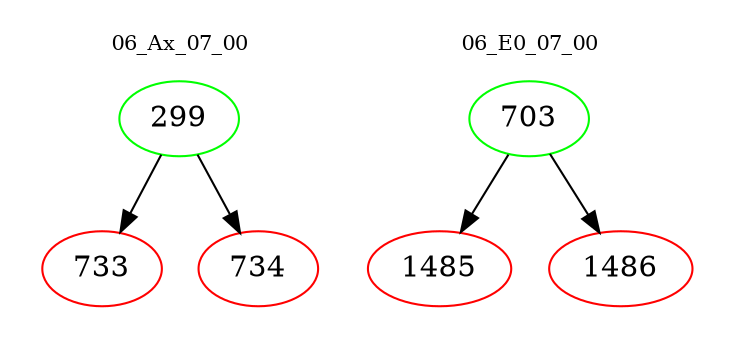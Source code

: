 digraph{
subgraph cluster_0 {
color = white
label = "06_Ax_07_00";
fontsize=10;
T0_299 [label="299", color="green"]
T0_299 -> T0_733 [color="black"]
T0_733 [label="733", color="red"]
T0_299 -> T0_734 [color="black"]
T0_734 [label="734", color="red"]
}
subgraph cluster_1 {
color = white
label = "06_E0_07_00";
fontsize=10;
T1_703 [label="703", color="green"]
T1_703 -> T1_1485 [color="black"]
T1_1485 [label="1485", color="red"]
T1_703 -> T1_1486 [color="black"]
T1_1486 [label="1486", color="red"]
}
}
